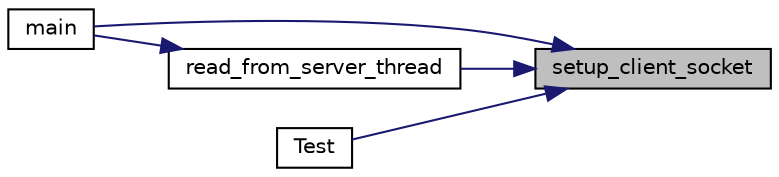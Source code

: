 digraph "setup_client_socket"
{
 // LATEX_PDF_SIZE
  edge [fontname="Helvetica",fontsize="10",labelfontname="Helvetica",labelfontsize="10"];
  node [fontname="Helvetica",fontsize="10",shape=record];
  rankdir="RL";
  Node1 [label="setup_client_socket",height=0.2,width=0.4,color="black", fillcolor="grey75", style="filled", fontcolor="black",tooltip="Create a connection socket."];
  Node1 -> Node2 [dir="back",color="midnightblue",fontsize="10",style="solid",fontname="Helvetica"];
  Node2 [label="main",height=0.2,width=0.4,color="black", fillcolor="white", style="filled",URL="$client__main_8c.html#a0ddf1224851353fc92bfbff6f499fa97",tooltip=" "];
  Node1 -> Node3 [dir="back",color="midnightblue",fontsize="10",style="solid",fontname="Helvetica"];
  Node3 [label="read_from_server_thread",height=0.2,width=0.4,color="black", fillcolor="white", style="filled",URL="$read__from__server_8c.html#a380c17b4469c57a6ff36d5431c17a2d5",tooltip="Reads from the server and print (eventually) the formated message. This function is thread compliant."];
  Node3 -> Node2 [dir="back",color="midnightblue",fontsize="10",style="solid",fontname="Helvetica"];
  Node1 -> Node4 [dir="back",color="midnightblue",fontsize="10",style="solid",fontname="Helvetica"];
  Node4 [label="Test",height=0.2,width=0.4,color="black", fillcolor="white", style="filled",URL="$read__from__stdin__test_8c.html#a3ac7ccd7a65b60790fe3057ad65ee87b",tooltip=" "];
}
